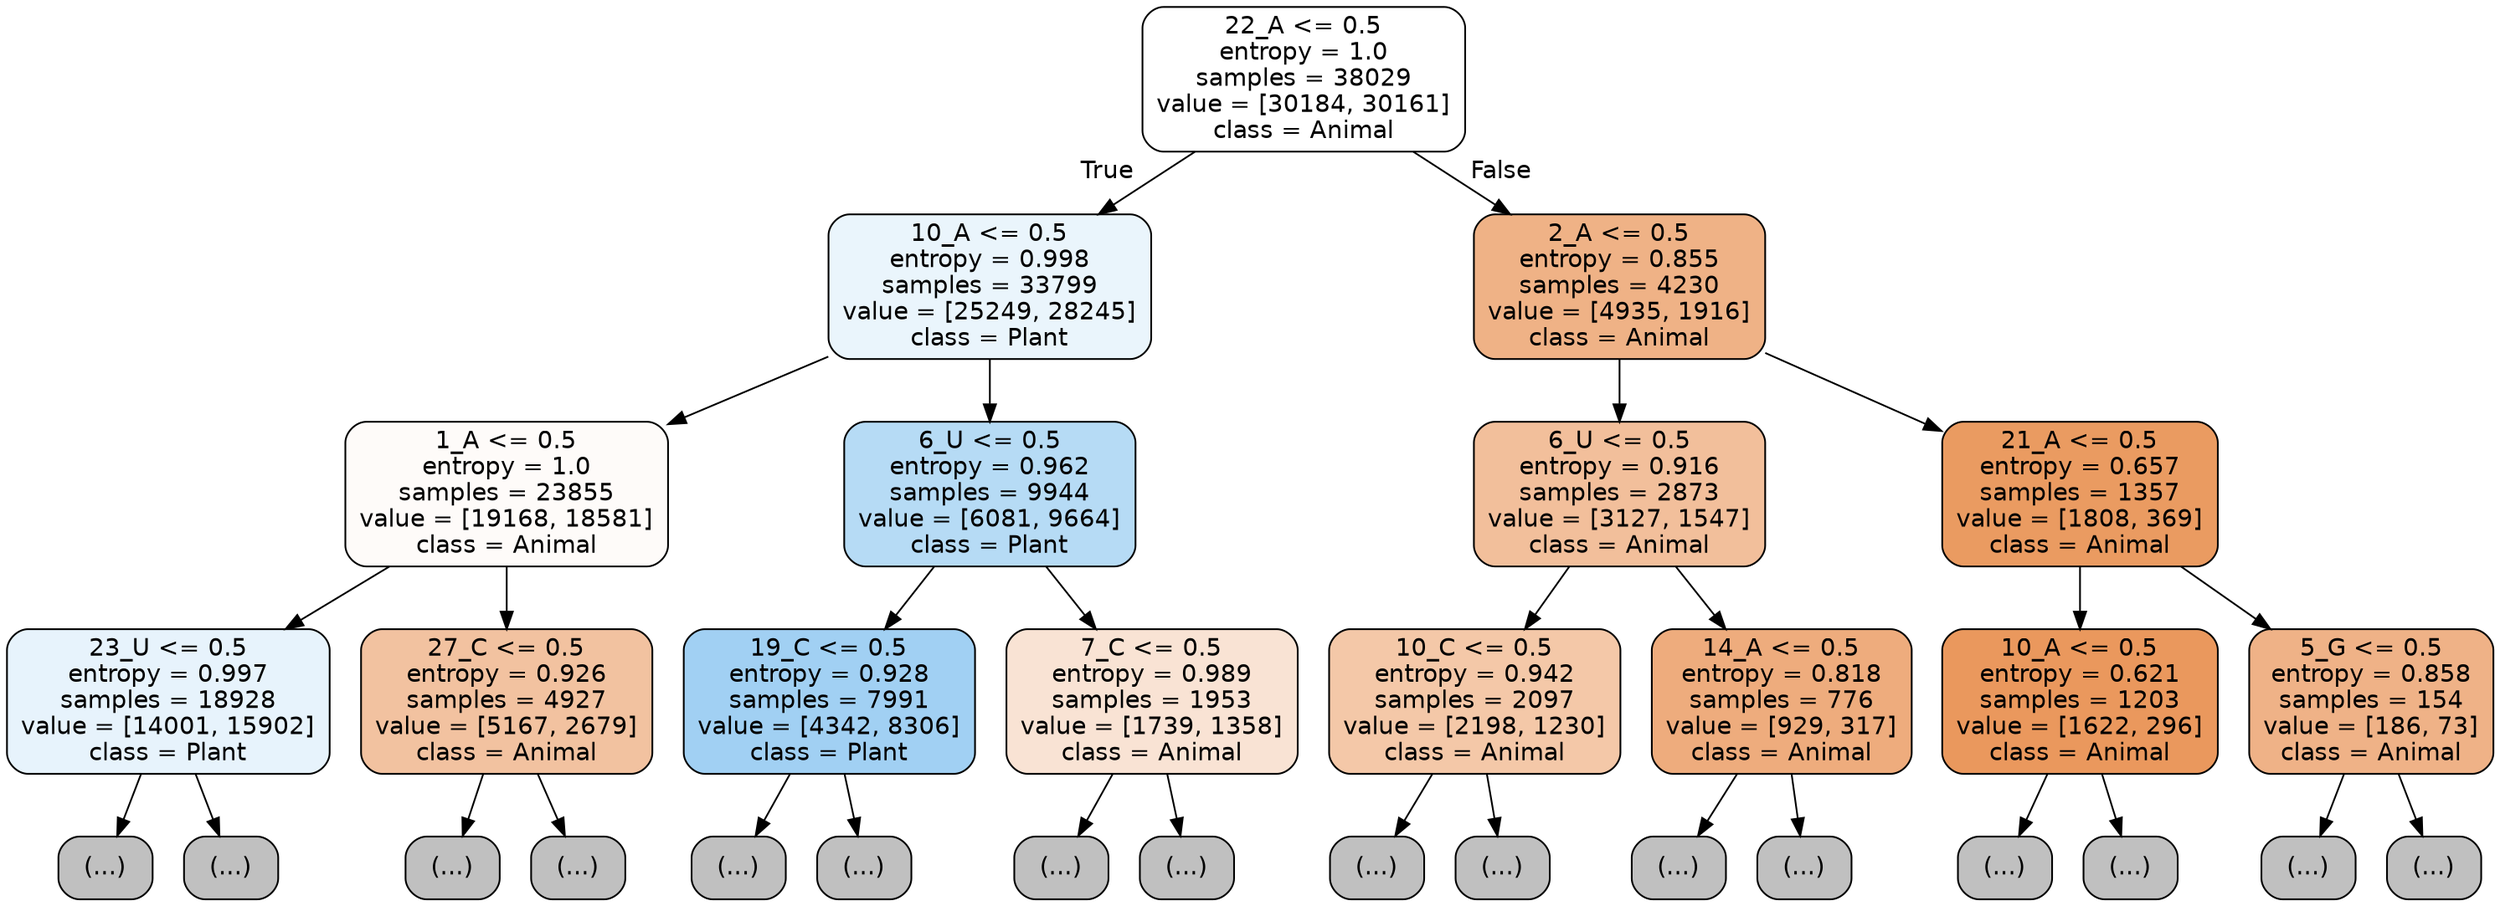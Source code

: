 digraph Tree {
node [shape=box, style="filled, rounded", color="black", fontname="helvetica"] ;
edge [fontname="helvetica"] ;
0 [label="22_A <= 0.5\nentropy = 1.0\nsamples = 38029\nvalue = [30184, 30161]\nclass = Animal", fillcolor="#ffffff"] ;
1 [label="10_A <= 0.5\nentropy = 0.998\nsamples = 33799\nvalue = [25249, 28245]\nclass = Plant", fillcolor="#eaf5fc"] ;
0 -> 1 [labeldistance=2.5, labelangle=45, headlabel="True"] ;
2 [label="1_A <= 0.5\nentropy = 1.0\nsamples = 23855\nvalue = [19168, 18581]\nclass = Animal", fillcolor="#fefbf9"] ;
1 -> 2 ;
3 [label="23_U <= 0.5\nentropy = 0.997\nsamples = 18928\nvalue = [14001, 15902]\nclass = Plant", fillcolor="#e7f3fc"] ;
2 -> 3 ;
4 [label="(...)", fillcolor="#C0C0C0"] ;
3 -> 4 ;
8265 [label="(...)", fillcolor="#C0C0C0"] ;
3 -> 8265 ;
8602 [label="27_C <= 0.5\nentropy = 0.926\nsamples = 4927\nvalue = [5167, 2679]\nclass = Animal", fillcolor="#f2c2a0"] ;
2 -> 8602 ;
8603 [label="(...)", fillcolor="#C0C0C0"] ;
8602 -> 8603 ;
11178 [label="(...)", fillcolor="#C0C0C0"] ;
8602 -> 11178 ;
11179 [label="6_U <= 0.5\nentropy = 0.962\nsamples = 9944\nvalue = [6081, 9664]\nclass = Plant", fillcolor="#b6dbf5"] ;
1 -> 11179 ;
11180 [label="19_C <= 0.5\nentropy = 0.928\nsamples = 7991\nvalue = [4342, 8306]\nclass = Plant", fillcolor="#a1d0f3"] ;
11179 -> 11180 ;
11181 [label="(...)", fillcolor="#C0C0C0"] ;
11180 -> 11181 ;
13318 [label="(...)", fillcolor="#C0C0C0"] ;
11180 -> 13318 ;
13953 [label="7_C <= 0.5\nentropy = 0.989\nsamples = 1953\nvalue = [1739, 1358]\nclass = Animal", fillcolor="#f9e3d4"] ;
11179 -> 13953 ;
13954 [label="(...)", fillcolor="#C0C0C0"] ;
13953 -> 13954 ;
14685 [label="(...)", fillcolor="#C0C0C0"] ;
13953 -> 14685 ;
14870 [label="2_A <= 0.5\nentropy = 0.855\nsamples = 4230\nvalue = [4935, 1916]\nclass = Animal", fillcolor="#efb286"] ;
0 -> 14870 [labeldistance=2.5, labelangle=-45, headlabel="False"] ;
14871 [label="6_U <= 0.5\nentropy = 0.916\nsamples = 2873\nvalue = [3127, 1547]\nclass = Animal", fillcolor="#f2bf9b"] ;
14870 -> 14871 ;
14872 [label="10_C <= 0.5\nentropy = 0.942\nsamples = 2097\nvalue = [2198, 1230]\nclass = Animal", fillcolor="#f4c8a8"] ;
14871 -> 14872 ;
14873 [label="(...)", fillcolor="#C0C0C0"] ;
14872 -> 14873 ;
15660 [label="(...)", fillcolor="#C0C0C0"] ;
14872 -> 15660 ;
15927 [label="14_A <= 0.5\nentropy = 0.818\nsamples = 776\nvalue = [929, 317]\nclass = Animal", fillcolor="#eeac7d"] ;
14871 -> 15927 ;
15928 [label="(...)", fillcolor="#C0C0C0"] ;
15927 -> 15928 ;
16195 [label="(...)", fillcolor="#C0C0C0"] ;
15927 -> 16195 ;
16310 [label="21_A <= 0.5\nentropy = 0.657\nsamples = 1357\nvalue = [1808, 369]\nclass = Animal", fillcolor="#ea9b61"] ;
14870 -> 16310 ;
16311 [label="10_A <= 0.5\nentropy = 0.621\nsamples = 1203\nvalue = [1622, 296]\nclass = Animal", fillcolor="#ea985d"] ;
16310 -> 16311 ;
16312 [label="(...)", fillcolor="#C0C0C0"] ;
16311 -> 16312 ;
16655 [label="(...)", fillcolor="#C0C0C0"] ;
16311 -> 16655 ;
16756 [label="5_G <= 0.5\nentropy = 0.858\nsamples = 154\nvalue = [186, 73]\nclass = Animal", fillcolor="#efb287"] ;
16310 -> 16756 ;
16757 [label="(...)", fillcolor="#C0C0C0"] ;
16756 -> 16757 ;
16832 [label="(...)", fillcolor="#C0C0C0"] ;
16756 -> 16832 ;
}